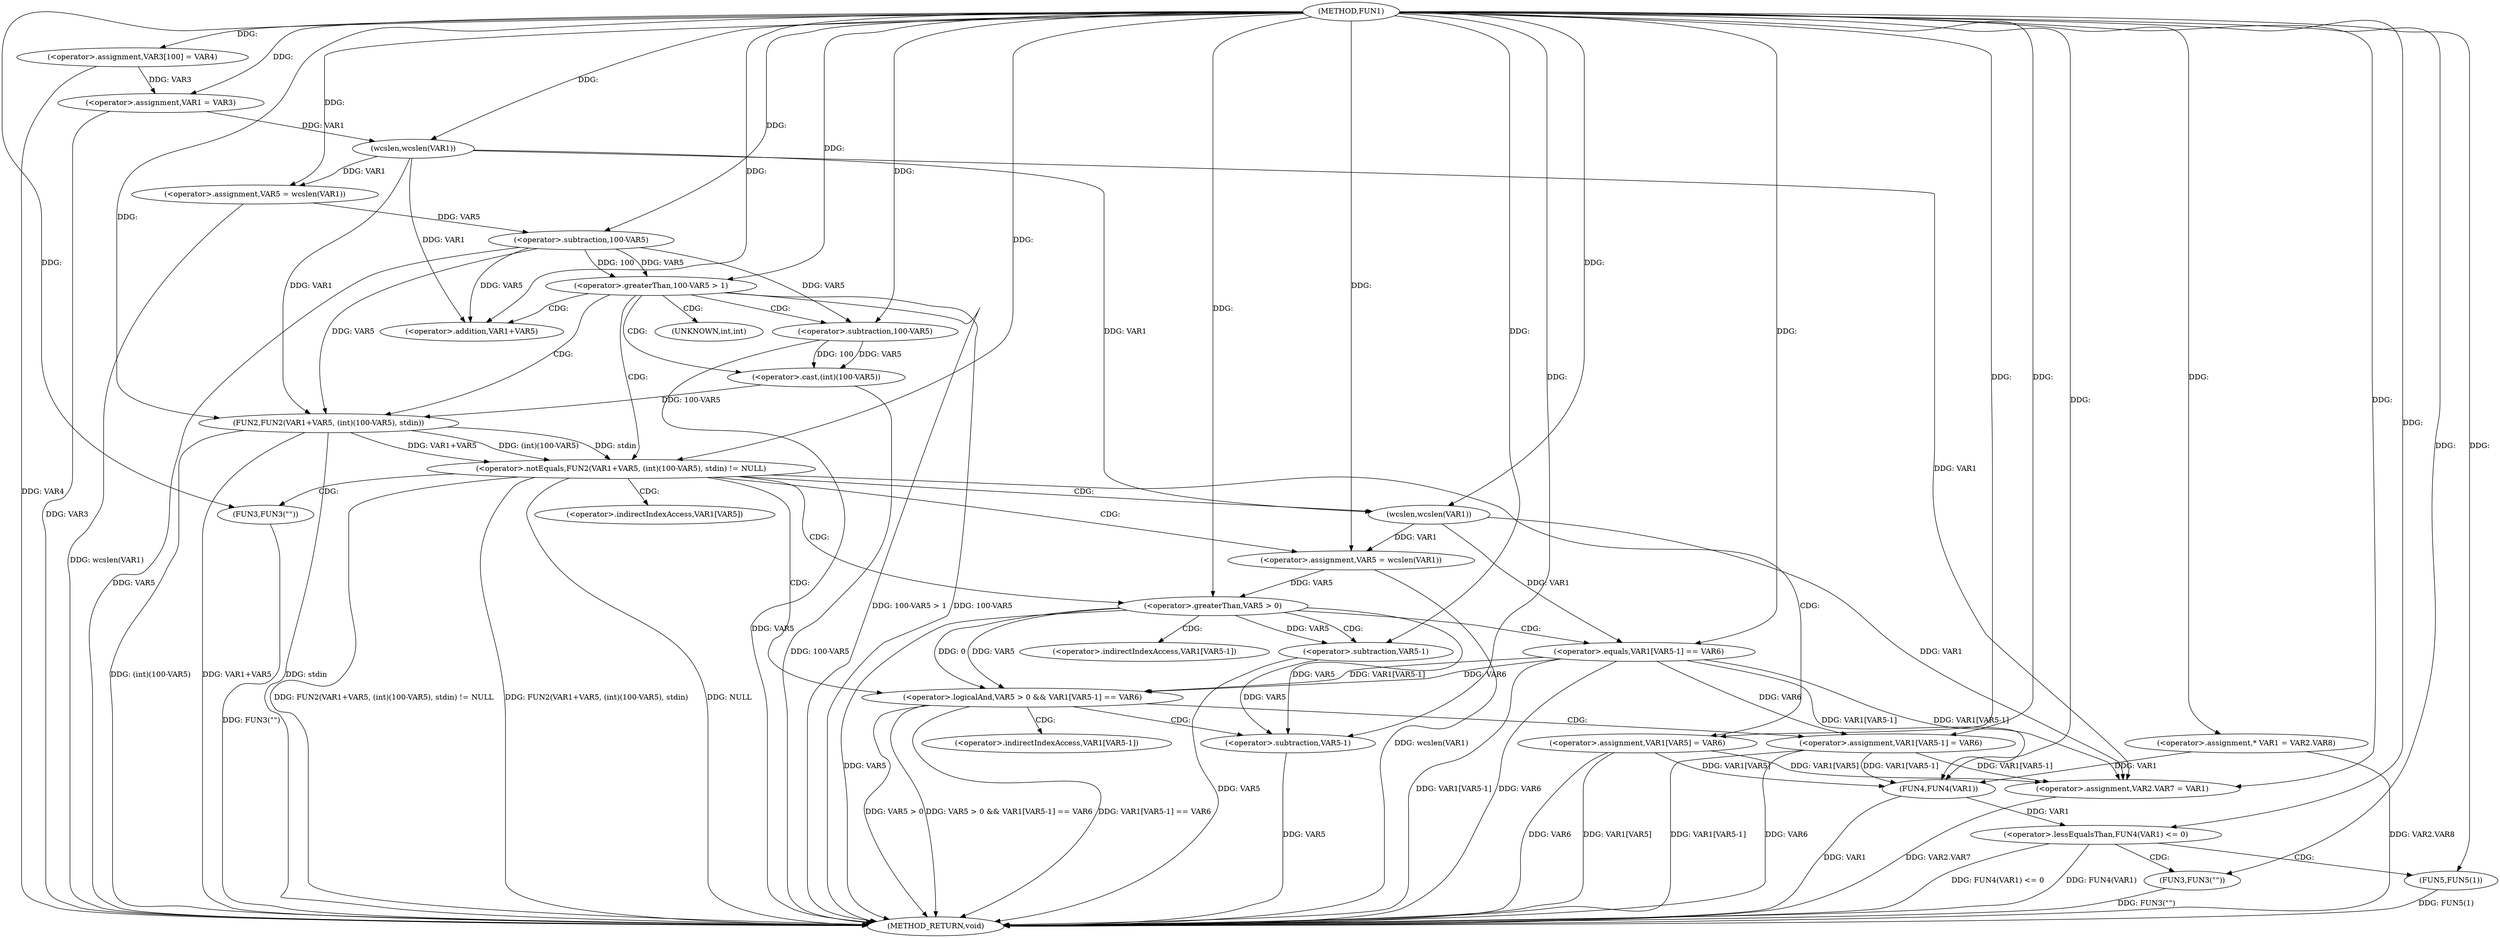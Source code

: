 digraph FUN1 {  
"1000100" [label = "(METHOD,FUN1)" ]
"1000193" [label = "(METHOD_RETURN,void)" ]
"1000105" [label = "(<operator>.assignment,VAR3[100] = VAR4)" ]
"1000108" [label = "(<operator>.assignment,VAR1 = VAR3)" ]
"1000113" [label = "(<operator>.assignment,VAR5 = wcslen(VAR1))" ]
"1000115" [label = "(wcslen,wcslen(VAR1))" ]
"1000118" [label = "(<operator>.greaterThan,100-VAR5 > 1)" ]
"1000119" [label = "(<operator>.subtraction,100-VAR5)" ]
"1000125" [label = "(<operator>.notEquals,FUN2(VAR1+VAR5, (int)(100-VAR5), stdin) != NULL)" ]
"1000126" [label = "(FUN2,FUN2(VAR1+VAR5, (int)(100-VAR5), stdin))" ]
"1000127" [label = "(<operator>.addition,VAR1+VAR5)" ]
"1000130" [label = "(<operator>.cast,(int)(100-VAR5))" ]
"1000132" [label = "(<operator>.subtraction,100-VAR5)" ]
"1000138" [label = "(<operator>.assignment,VAR5 = wcslen(VAR1))" ]
"1000140" [label = "(wcslen,wcslen(VAR1))" ]
"1000143" [label = "(<operator>.logicalAnd,VAR5 > 0 && VAR1[VAR5-1] == VAR6)" ]
"1000144" [label = "(<operator>.greaterThan,VAR5 > 0)" ]
"1000147" [label = "(<operator>.equals,VAR1[VAR5-1] == VAR6)" ]
"1000150" [label = "(<operator>.subtraction,VAR5-1)" ]
"1000155" [label = "(<operator>.assignment,VAR1[VAR5-1] = VAR6)" ]
"1000158" [label = "(<operator>.subtraction,VAR5-1)" ]
"1000164" [label = "(FUN3,FUN3(\"\"))" ]
"1000166" [label = "(<operator>.assignment,VAR1[VAR5] = VAR6)" ]
"1000171" [label = "(<operator>.assignment,VAR2.VAR7 = VAR1)" ]
"1000178" [label = "(<operator>.assignment,* VAR1 = VAR2.VAR8)" ]
"1000184" [label = "(<operator>.lessEqualsThan,FUN4(VAR1) <= 0)" ]
"1000185" [label = "(FUN4,FUN4(VAR1))" ]
"1000189" [label = "(FUN3,FUN3(\"\"))" ]
"1000191" [label = "(FUN5,FUN5(1))" ]
"1000131" [label = "(UNKNOWN,int,int)" ]
"1000148" [label = "(<operator>.indirectIndexAccess,VAR1[VAR5-1])" ]
"1000156" [label = "(<operator>.indirectIndexAccess,VAR1[VAR5-1])" ]
"1000167" [label = "(<operator>.indirectIndexAccess,VAR1[VAR5])" ]
  "1000171" -> "1000193"  [ label = "DDG: VAR2.VAR7"] 
  "1000125" -> "1000193"  [ label = "DDG: FUN2(VAR1+VAR5, (int)(100-VAR5), stdin) != NULL"] 
  "1000184" -> "1000193"  [ label = "DDG: FUN4(VAR1)"] 
  "1000189" -> "1000193"  [ label = "DDG: FUN3(\"\")"] 
  "1000130" -> "1000193"  [ label = "DDG: 100-VAR5"] 
  "1000147" -> "1000193"  [ label = "DDG: VAR1[VAR5-1]"] 
  "1000118" -> "1000193"  [ label = "DDG: 100-VAR5 > 1"] 
  "1000118" -> "1000193"  [ label = "DDG: 100-VAR5"] 
  "1000158" -> "1000193"  [ label = "DDG: VAR5"] 
  "1000126" -> "1000193"  [ label = "DDG: (int)(100-VAR5)"] 
  "1000164" -> "1000193"  [ label = "DDG: FUN3(\"\")"] 
  "1000185" -> "1000193"  [ label = "DDG: VAR1"] 
  "1000125" -> "1000193"  [ label = "DDG: FUN2(VAR1+VAR5, (int)(100-VAR5), stdin)"] 
  "1000105" -> "1000193"  [ label = "DDG: VAR4"] 
  "1000150" -> "1000193"  [ label = "DDG: VAR5"] 
  "1000138" -> "1000193"  [ label = "DDG: wcslen(VAR1)"] 
  "1000184" -> "1000193"  [ label = "DDG: FUN4(VAR1) <= 0"] 
  "1000143" -> "1000193"  [ label = "DDG: VAR5 > 0"] 
  "1000166" -> "1000193"  [ label = "DDG: VAR1[VAR5]"] 
  "1000132" -> "1000193"  [ label = "DDG: VAR5"] 
  "1000191" -> "1000193"  [ label = "DDG: FUN5(1)"] 
  "1000113" -> "1000193"  [ label = "DDG: wcslen(VAR1)"] 
  "1000119" -> "1000193"  [ label = "DDG: VAR5"] 
  "1000178" -> "1000193"  [ label = "DDG: VAR2.VAR8"] 
  "1000126" -> "1000193"  [ label = "DDG: VAR1+VAR5"] 
  "1000147" -> "1000193"  [ label = "DDG: VAR6"] 
  "1000126" -> "1000193"  [ label = "DDG: stdin"] 
  "1000108" -> "1000193"  [ label = "DDG: VAR3"] 
  "1000143" -> "1000193"  [ label = "DDG: VAR5 > 0 && VAR1[VAR5-1] == VAR6"] 
  "1000125" -> "1000193"  [ label = "DDG: NULL"] 
  "1000144" -> "1000193"  [ label = "DDG: VAR5"] 
  "1000166" -> "1000193"  [ label = "DDG: VAR6"] 
  "1000155" -> "1000193"  [ label = "DDG: VAR1[VAR5-1]"] 
  "1000143" -> "1000193"  [ label = "DDG: VAR1[VAR5-1] == VAR6"] 
  "1000155" -> "1000193"  [ label = "DDG: VAR6"] 
  "1000100" -> "1000105"  [ label = "DDG: "] 
  "1000105" -> "1000108"  [ label = "DDG: VAR3"] 
  "1000100" -> "1000108"  [ label = "DDG: "] 
  "1000115" -> "1000113"  [ label = "DDG: VAR1"] 
  "1000100" -> "1000113"  [ label = "DDG: "] 
  "1000108" -> "1000115"  [ label = "DDG: VAR1"] 
  "1000100" -> "1000115"  [ label = "DDG: "] 
  "1000119" -> "1000118"  [ label = "DDG: 100"] 
  "1000119" -> "1000118"  [ label = "DDG: VAR5"] 
  "1000100" -> "1000119"  [ label = "DDG: "] 
  "1000113" -> "1000119"  [ label = "DDG: VAR5"] 
  "1000100" -> "1000118"  [ label = "DDG: "] 
  "1000126" -> "1000125"  [ label = "DDG: VAR1+VAR5"] 
  "1000126" -> "1000125"  [ label = "DDG: (int)(100-VAR5)"] 
  "1000126" -> "1000125"  [ label = "DDG: stdin"] 
  "1000115" -> "1000126"  [ label = "DDG: VAR1"] 
  "1000100" -> "1000126"  [ label = "DDG: "] 
  "1000119" -> "1000126"  [ label = "DDG: VAR5"] 
  "1000115" -> "1000127"  [ label = "DDG: VAR1"] 
  "1000100" -> "1000127"  [ label = "DDG: "] 
  "1000119" -> "1000127"  [ label = "DDG: VAR5"] 
  "1000130" -> "1000126"  [ label = "DDG: 100-VAR5"] 
  "1000132" -> "1000130"  [ label = "DDG: 100"] 
  "1000132" -> "1000130"  [ label = "DDG: VAR5"] 
  "1000100" -> "1000132"  [ label = "DDG: "] 
  "1000119" -> "1000132"  [ label = "DDG: VAR5"] 
  "1000100" -> "1000125"  [ label = "DDG: "] 
  "1000140" -> "1000138"  [ label = "DDG: VAR1"] 
  "1000100" -> "1000138"  [ label = "DDG: "] 
  "1000100" -> "1000140"  [ label = "DDG: "] 
  "1000115" -> "1000140"  [ label = "DDG: VAR1"] 
  "1000144" -> "1000143"  [ label = "DDG: VAR5"] 
  "1000144" -> "1000143"  [ label = "DDG: 0"] 
  "1000138" -> "1000144"  [ label = "DDG: VAR5"] 
  "1000100" -> "1000144"  [ label = "DDG: "] 
  "1000147" -> "1000143"  [ label = "DDG: VAR1[VAR5-1]"] 
  "1000147" -> "1000143"  [ label = "DDG: VAR6"] 
  "1000140" -> "1000147"  [ label = "DDG: VAR1"] 
  "1000144" -> "1000150"  [ label = "DDG: VAR5"] 
  "1000100" -> "1000150"  [ label = "DDG: "] 
  "1000100" -> "1000147"  [ label = "DDG: "] 
  "1000147" -> "1000155"  [ label = "DDG: VAR6"] 
  "1000100" -> "1000155"  [ label = "DDG: "] 
  "1000150" -> "1000158"  [ label = "DDG: VAR5"] 
  "1000144" -> "1000158"  [ label = "DDG: VAR5"] 
  "1000100" -> "1000158"  [ label = "DDG: "] 
  "1000100" -> "1000164"  [ label = "DDG: "] 
  "1000100" -> "1000166"  [ label = "DDG: "] 
  "1000140" -> "1000171"  [ label = "DDG: VAR1"] 
  "1000166" -> "1000171"  [ label = "DDG: VAR1[VAR5]"] 
  "1000147" -> "1000171"  [ label = "DDG: VAR1[VAR5-1]"] 
  "1000115" -> "1000171"  [ label = "DDG: VAR1"] 
  "1000155" -> "1000171"  [ label = "DDG: VAR1[VAR5-1]"] 
  "1000100" -> "1000171"  [ label = "DDG: "] 
  "1000100" -> "1000178"  [ label = "DDG: "] 
  "1000185" -> "1000184"  [ label = "DDG: VAR1"] 
  "1000178" -> "1000185"  [ label = "DDG: VAR1"] 
  "1000166" -> "1000185"  [ label = "DDG: VAR1[VAR5]"] 
  "1000147" -> "1000185"  [ label = "DDG: VAR1[VAR5-1]"] 
  "1000155" -> "1000185"  [ label = "DDG: VAR1[VAR5-1]"] 
  "1000100" -> "1000185"  [ label = "DDG: "] 
  "1000100" -> "1000184"  [ label = "DDG: "] 
  "1000100" -> "1000189"  [ label = "DDG: "] 
  "1000100" -> "1000191"  [ label = "DDG: "] 
  "1000118" -> "1000125"  [ label = "CDG: "] 
  "1000118" -> "1000131"  [ label = "CDG: "] 
  "1000118" -> "1000127"  [ label = "CDG: "] 
  "1000118" -> "1000126"  [ label = "CDG: "] 
  "1000118" -> "1000132"  [ label = "CDG: "] 
  "1000118" -> "1000130"  [ label = "CDG: "] 
  "1000125" -> "1000164"  [ label = "CDG: "] 
  "1000125" -> "1000143"  [ label = "CDG: "] 
  "1000125" -> "1000167"  [ label = "CDG: "] 
  "1000125" -> "1000166"  [ label = "CDG: "] 
  "1000125" -> "1000144"  [ label = "CDG: "] 
  "1000125" -> "1000140"  [ label = "CDG: "] 
  "1000125" -> "1000138"  [ label = "CDG: "] 
  "1000143" -> "1000158"  [ label = "CDG: "] 
  "1000143" -> "1000155"  [ label = "CDG: "] 
  "1000143" -> "1000156"  [ label = "CDG: "] 
  "1000144" -> "1000147"  [ label = "CDG: "] 
  "1000144" -> "1000150"  [ label = "CDG: "] 
  "1000144" -> "1000148"  [ label = "CDG: "] 
  "1000184" -> "1000191"  [ label = "CDG: "] 
  "1000184" -> "1000189"  [ label = "CDG: "] 
}
